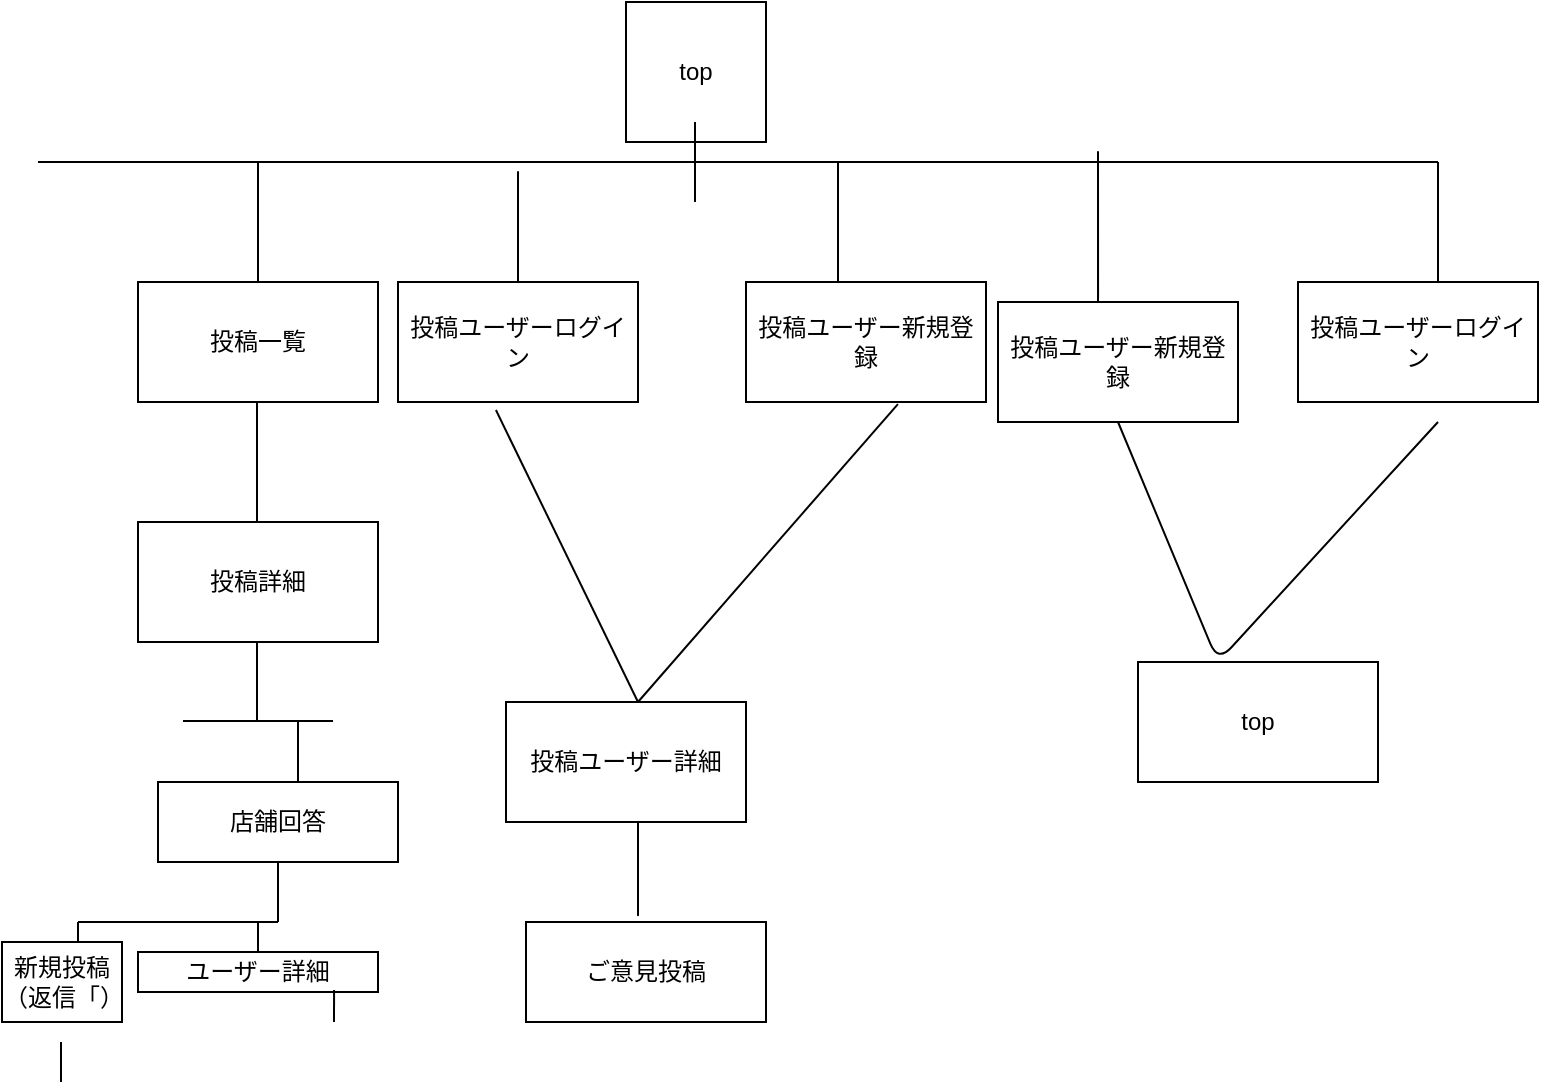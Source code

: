 <mxfile>
    <diagram id="nnvYqWnWb1-tHEEZNbz1" name="ページ1">
        <mxGraphModel dx="942" dy="526" grid="1" gridSize="10" guides="1" tooltips="1" connect="1" arrows="1" fold="1" page="1" pageScale="1" pageWidth="827" pageHeight="1169" math="0" shadow="0">
            <root>
                <mxCell id="0"/>
                <mxCell id="1" parent="0"/>
                <mxCell id="2" value="top" style="whiteSpace=wrap;html=1;aspect=fixed;" vertex="1" parent="1">
                    <mxGeometry x="354" y="20" width="70" height="70" as="geometry"/>
                </mxCell>
                <mxCell id="3" value="" style="endArrow=none;html=1;" edge="1" parent="1">
                    <mxGeometry width="50" height="50" relative="1" as="geometry">
                        <mxPoint x="388.5" y="120" as="sourcePoint"/>
                        <mxPoint x="388.5" y="80" as="targetPoint"/>
                    </mxGeometry>
                </mxCell>
                <mxCell id="4" value="" style="endArrow=none;html=1;" edge="1" parent="1">
                    <mxGeometry width="50" height="50" relative="1" as="geometry">
                        <mxPoint x="60" y="100" as="sourcePoint"/>
                        <mxPoint x="760" y="100" as="targetPoint"/>
                        <Array as="points">
                            <mxPoint x="250" y="100"/>
                        </Array>
                    </mxGeometry>
                </mxCell>
                <mxCell id="5" value="" style="endArrow=none;html=1;" edge="1" parent="1">
                    <mxGeometry width="50" height="50" relative="1" as="geometry">
                        <mxPoint x="300" y="160" as="sourcePoint"/>
                        <mxPoint x="300" y="160" as="targetPoint"/>
                        <Array as="points">
                            <mxPoint x="300" y="100"/>
                        </Array>
                    </mxGeometry>
                </mxCell>
                <mxCell id="6" value="" style="endArrow=none;html=1;" edge="1" parent="1">
                    <mxGeometry width="50" height="50" relative="1" as="geometry">
                        <mxPoint x="460" y="160" as="sourcePoint"/>
                        <mxPoint x="460" y="100" as="targetPoint"/>
                    </mxGeometry>
                </mxCell>
                <mxCell id="7" value="投稿ユーザーログイン" style="rounded=0;whiteSpace=wrap;html=1;" vertex="1" parent="1">
                    <mxGeometry x="240" y="160" width="120" height="60" as="geometry"/>
                </mxCell>
                <mxCell id="8" value="投稿ユーザー新規登録" style="rounded=0;whiteSpace=wrap;html=1;" vertex="1" parent="1">
                    <mxGeometry x="414" y="160" width="120" height="60" as="geometry"/>
                </mxCell>
                <mxCell id="9" value="" style="endArrow=none;html=1;exitX=0.408;exitY=1.067;exitDx=0;exitDy=0;exitPerimeter=0;" edge="1" parent="1" source="7">
                    <mxGeometry width="50" height="50" relative="1" as="geometry">
                        <mxPoint x="290" y="230" as="sourcePoint"/>
                        <mxPoint x="360" y="370" as="targetPoint"/>
                    </mxGeometry>
                </mxCell>
                <mxCell id="10" value="" style="endArrow=none;html=1;entryX=0.633;entryY=1.017;entryDx=0;entryDy=0;entryPerimeter=0;" edge="1" parent="1" target="8">
                    <mxGeometry width="50" height="50" relative="1" as="geometry">
                        <mxPoint x="360" y="370" as="sourcePoint"/>
                        <mxPoint x="670" y="250" as="targetPoint"/>
                    </mxGeometry>
                </mxCell>
                <mxCell id="11" value="投稿ユーザー詳細" style="rounded=0;whiteSpace=wrap;html=1;" vertex="1" parent="1">
                    <mxGeometry x="294" y="370" width="120" height="60" as="geometry"/>
                </mxCell>
                <mxCell id="12" value="" style="endArrow=none;html=1;" edge="1" parent="1">
                    <mxGeometry width="50" height="50" relative="1" as="geometry">
                        <mxPoint x="360" y="470" as="sourcePoint"/>
                        <mxPoint x="360" y="430" as="targetPoint"/>
                        <Array as="points">
                            <mxPoint x="360" y="460"/>
                            <mxPoint x="360" y="480"/>
                        </Array>
                    </mxGeometry>
                </mxCell>
                <mxCell id="13" value="ご意見投稿&lt;br&gt;" style="rounded=0;whiteSpace=wrap;html=1;" vertex="1" parent="1">
                    <mxGeometry x="304" y="480" width="120" height="50" as="geometry"/>
                </mxCell>
                <mxCell id="14" value="" style="endArrow=none;html=1;exitX=0.417;exitY=-0.033;exitDx=0;exitDy=0;exitPerimeter=0;" edge="1" parent="1" source="15">
                    <mxGeometry width="50" height="50" relative="1" as="geometry">
                        <mxPoint x="590" y="170" as="sourcePoint"/>
                        <mxPoint x="590" y="170" as="targetPoint"/>
                        <Array as="points">
                            <mxPoint x="590" y="90"/>
                        </Array>
                    </mxGeometry>
                </mxCell>
                <mxCell id="15" value="投稿ユーザー新規登録" style="rounded=0;whiteSpace=wrap;html=1;" vertex="1" parent="1">
                    <mxGeometry x="540" y="170" width="120" height="60" as="geometry"/>
                </mxCell>
                <mxCell id="16" value="" style="endArrow=none;html=1;" edge="1" parent="1" target="15">
                    <mxGeometry width="50" height="50" relative="1" as="geometry">
                        <mxPoint x="590" y="170" as="sourcePoint"/>
                        <mxPoint x="590" y="170" as="targetPoint"/>
                        <Array as="points"/>
                    </mxGeometry>
                </mxCell>
                <mxCell id="17" value="" style="endArrow=none;html=1;" edge="1" parent="1">
                    <mxGeometry width="50" height="50" relative="1" as="geometry">
                        <mxPoint x="760" y="160" as="sourcePoint"/>
                        <mxPoint x="760" y="100" as="targetPoint"/>
                        <Array as="points"/>
                    </mxGeometry>
                </mxCell>
                <mxCell id="18" value="投稿ユーザーログイン" style="rounded=0;whiteSpace=wrap;html=1;" vertex="1" parent="1">
                    <mxGeometry x="690" y="160" width="120" height="60" as="geometry"/>
                </mxCell>
                <mxCell id="19" value="" style="endArrow=none;html=1;exitX=0.5;exitY=1;exitDx=0;exitDy=0;" edge="1" parent="1" source="15">
                    <mxGeometry width="50" height="50" relative="1" as="geometry">
                        <mxPoint x="620" y="300" as="sourcePoint"/>
                        <mxPoint x="760" y="230" as="targetPoint"/>
                        <Array as="points">
                            <mxPoint x="650" y="350"/>
                        </Array>
                    </mxGeometry>
                </mxCell>
                <mxCell id="20" value="top" style="rounded=0;whiteSpace=wrap;html=1;" vertex="1" parent="1">
                    <mxGeometry x="610" y="350" width="120" height="60" as="geometry"/>
                </mxCell>
                <mxCell id="21" value="" style="endArrow=none;html=1;" edge="1" parent="1">
                    <mxGeometry width="50" height="50" relative="1" as="geometry">
                        <mxPoint x="170" y="100" as="sourcePoint"/>
                        <mxPoint x="170" y="160" as="targetPoint"/>
                        <Array as="points"/>
                    </mxGeometry>
                </mxCell>
                <mxCell id="22" value="投稿一覧" style="rounded=0;whiteSpace=wrap;html=1;" vertex="1" parent="1">
                    <mxGeometry x="110" y="160" width="120" height="60" as="geometry"/>
                </mxCell>
                <mxCell id="23" value="" style="endArrow=none;html=1;" edge="1" parent="1">
                    <mxGeometry width="50" height="50" relative="1" as="geometry">
                        <mxPoint x="169.5" y="280" as="sourcePoint"/>
                        <mxPoint x="169.5" y="220" as="targetPoint"/>
                    </mxGeometry>
                </mxCell>
                <mxCell id="24" value="投稿詳細" style="rounded=0;whiteSpace=wrap;html=1;" vertex="1" parent="1">
                    <mxGeometry x="110" y="280" width="120" height="60" as="geometry"/>
                </mxCell>
                <mxCell id="25" value="" style="endArrow=none;html=1;" edge="1" parent="1">
                    <mxGeometry width="50" height="50" relative="1" as="geometry">
                        <mxPoint x="169.5" y="380" as="sourcePoint"/>
                        <mxPoint x="169.5" y="340" as="targetPoint"/>
                    </mxGeometry>
                </mxCell>
                <mxCell id="26" value="" style="endArrow=none;html=1;" edge="1" parent="1">
                    <mxGeometry width="50" height="50" relative="1" as="geometry">
                        <mxPoint x="132.5" y="379.5" as="sourcePoint"/>
                        <mxPoint x="207.5" y="379.5" as="targetPoint"/>
                        <Array as="points"/>
                    </mxGeometry>
                </mxCell>
                <mxCell id="27" value="" style="endArrow=none;html=1;" edge="1" parent="1" target="28">
                    <mxGeometry width="50" height="50" relative="1" as="geometry">
                        <mxPoint x="180" y="480" as="sourcePoint"/>
                        <mxPoint x="180" y="440" as="targetPoint"/>
                    </mxGeometry>
                </mxCell>
                <mxCell id="28" value="店舗回答" style="rounded=0;whiteSpace=wrap;html=1;" vertex="1" parent="1">
                    <mxGeometry x="120" y="410" width="120" height="40" as="geometry"/>
                </mxCell>
                <mxCell id="29" value="" style="endArrow=none;html=1;" edge="1" parent="1">
                    <mxGeometry width="50" height="50" relative="1" as="geometry">
                        <mxPoint x="190" y="410" as="sourcePoint"/>
                        <mxPoint x="190" y="380" as="targetPoint"/>
                        <Array as="points"/>
                    </mxGeometry>
                </mxCell>
                <mxCell id="30" value="" style="endArrow=none;html=1;" edge="1" parent="1">
                    <mxGeometry width="50" height="50" relative="1" as="geometry">
                        <mxPoint x="80" y="480" as="sourcePoint"/>
                        <mxPoint x="180" y="480" as="targetPoint"/>
                        <Array as="points">
                            <mxPoint x="140" y="480"/>
                        </Array>
                    </mxGeometry>
                </mxCell>
                <mxCell id="31" value="" style="endArrow=none;html=1;" edge="1" parent="1" target="32">
                    <mxGeometry width="50" height="50" relative="1" as="geometry">
                        <mxPoint x="170" y="480" as="sourcePoint"/>
                        <mxPoint x="170" y="500" as="targetPoint"/>
                        <Array as="points"/>
                    </mxGeometry>
                </mxCell>
                <mxCell id="32" value="ユーザー詳細" style="rounded=0;whiteSpace=wrap;html=1;" vertex="1" parent="1">
                    <mxGeometry x="110" y="495" width="120" height="20" as="geometry"/>
                </mxCell>
                <mxCell id="33" value="" style="endArrow=none;html=1;" edge="1" parent="1">
                    <mxGeometry width="50" height="50" relative="1" as="geometry">
                        <mxPoint x="80" y="480" as="sourcePoint"/>
                        <mxPoint x="80" y="500" as="targetPoint"/>
                    </mxGeometry>
                </mxCell>
                <mxCell id="34" value="新規投稿（返信「）" style="rounded=0;whiteSpace=wrap;html=1;" vertex="1" parent="1">
                    <mxGeometry x="42" y="490" width="60" height="40" as="geometry"/>
                </mxCell>
                <mxCell id="35" value="" style="endArrow=none;html=1;" edge="1" parent="1">
                    <mxGeometry width="50" height="50" relative="1" as="geometry">
                        <mxPoint x="71.5" y="540" as="sourcePoint"/>
                        <mxPoint x="71.5" y="560" as="targetPoint"/>
                    </mxGeometry>
                </mxCell>
                <mxCell id="36" value="" style="endArrow=none;html=1;entryX=0.817;entryY=0.95;entryDx=0;entryDy=0;entryPerimeter=0;" edge="1" parent="1" target="32">
                    <mxGeometry width="50" height="50" relative="1" as="geometry">
                        <mxPoint x="208" y="530" as="sourcePoint"/>
                        <mxPoint x="240" y="520" as="targetPoint"/>
                    </mxGeometry>
                </mxCell>
            </root>
        </mxGraphModel>
    </diagram>
    <diagram id="UAAIf2mskjrPJAnJEaJW" name="ページ2">
        <mxGraphModel dx="1480" dy="526" grid="1" gridSize="10" guides="1" tooltips="1" connect="1" arrows="1" fold="1" page="1" pageScale="1" pageWidth="827" pageHeight="1169" math="0" shadow="0">
            <root>
                <mxCell id="6Trcd9WY0uposIlxMlAn-0"/>
                <mxCell id="6Trcd9WY0uposIlxMlAn-1" parent="6Trcd9WY0uposIlxMlAn-0"/>
                <mxCell id="6Trcd9WY0uposIlxMlAn-2" value="Table" style="shape=table;startSize=30;container=1;collapsible=1;childLayout=tableLayout;fixedRows=1;rowLines=0;fontStyle=1;align=center;resizeLast=1;" vertex="1" parent="6Trcd9WY0uposIlxMlAn-1">
                    <mxGeometry x="30" y="20" width="180" height="170" as="geometry"/>
                </mxCell>
                <mxCell id="6Trcd9WY0uposIlxMlAn-3" value="" style="shape=partialRectangle;collapsible=0;dropTarget=0;pointerEvents=0;fillColor=none;top=0;left=0;bottom=1;right=0;points=[[0,0.5],[1,0.5]];portConstraint=eastwest;" vertex="1" parent="6Trcd9WY0uposIlxMlAn-2">
                    <mxGeometry y="30" width="180" height="30" as="geometry"/>
                </mxCell>
                <mxCell id="6Trcd9WY0uposIlxMlAn-4" value="PK" style="shape=partialRectangle;connectable=0;fillColor=none;top=0;left=0;bottom=0;right=0;fontStyle=1;overflow=hidden;" vertex="1" parent="6Trcd9WY0uposIlxMlAn-3">
                    <mxGeometry width="30" height="30" as="geometry"/>
                </mxCell>
                <mxCell id="6Trcd9WY0uposIlxMlAn-5" value="user" style="shape=partialRectangle;connectable=0;fillColor=none;top=0;left=0;bottom=0;right=0;align=left;spacingLeft=6;fontStyle=5;overflow=hidden;" vertex="1" parent="6Trcd9WY0uposIlxMlAn-3">
                    <mxGeometry x="30" width="150" height="30" as="geometry"/>
                </mxCell>
                <mxCell id="6Trcd9WY0uposIlxMlAn-6" value="" style="shape=partialRectangle;collapsible=0;dropTarget=0;pointerEvents=0;fillColor=none;top=0;left=0;bottom=0;right=0;points=[[0,0.5],[1,0.5]];portConstraint=eastwest;" vertex="1" parent="6Trcd9WY0uposIlxMlAn-2">
                    <mxGeometry y="60" width="180" height="30" as="geometry"/>
                </mxCell>
                <mxCell id="6Trcd9WY0uposIlxMlAn-7" value="" style="shape=partialRectangle;connectable=0;fillColor=none;top=0;left=0;bottom=0;right=0;editable=1;overflow=hidden;" vertex="1" parent="6Trcd9WY0uposIlxMlAn-6">
                    <mxGeometry width="30" height="30" as="geometry"/>
                </mxCell>
                <mxCell id="6Trcd9WY0uposIlxMlAn-8" value="name(string)" style="shape=partialRectangle;connectable=0;fillColor=none;top=0;left=0;bottom=0;right=0;align=left;spacingLeft=6;overflow=hidden;" vertex="1" parent="6Trcd9WY0uposIlxMlAn-6">
                    <mxGeometry x="30" width="150" height="30" as="geometry"/>
                </mxCell>
                <mxCell id="6Trcd9WY0uposIlxMlAn-9" value="" style="shape=partialRectangle;collapsible=0;dropTarget=0;pointerEvents=0;fillColor=none;top=0;left=0;bottom=0;right=0;points=[[0,0.5],[1,0.5]];portConstraint=eastwest;" vertex="1" parent="6Trcd9WY0uposIlxMlAn-2">
                    <mxGeometry y="90" width="180" height="30" as="geometry"/>
                </mxCell>
                <mxCell id="6Trcd9WY0uposIlxMlAn-10" value="" style="shape=partialRectangle;connectable=0;fillColor=none;top=0;left=0;bottom=0;right=0;editable=1;overflow=hidden;" vertex="1" parent="6Trcd9WY0uposIlxMlAn-9">
                    <mxGeometry width="30" height="30" as="geometry"/>
                </mxCell>
                <mxCell id="6Trcd9WY0uposIlxMlAn-11" value="nickname(string)" style="shape=partialRectangle;connectable=0;fillColor=none;top=0;left=0;bottom=0;right=0;align=left;spacingLeft=6;overflow=hidden;" vertex="1" parent="6Trcd9WY0uposIlxMlAn-9">
                    <mxGeometry x="30" width="150" height="30" as="geometry"/>
                </mxCell>
                <mxCell id="6Trcd9WY0uposIlxMlAn-12" value="" style="shape=partialRectangle;collapsible=0;dropTarget=0;pointerEvents=0;fillColor=none;top=0;left=0;bottom=0;right=0;points=[[0,0.5],[1,0.5]];portConstraint=eastwest;" vertex="1" parent="6Trcd9WY0uposIlxMlAn-2">
                    <mxGeometry y="120" width="180" height="30" as="geometry"/>
                </mxCell>
                <mxCell id="6Trcd9WY0uposIlxMlAn-13" value="" style="shape=partialRectangle;connectable=0;fillColor=none;top=0;left=0;bottom=0;right=0;editable=1;overflow=hidden;" vertex="1" parent="6Trcd9WY0uposIlxMlAn-12">
                    <mxGeometry width="30" height="30" as="geometry"/>
                </mxCell>
                <mxCell id="6Trcd9WY0uposIlxMlAn-14" value="email(string)" style="shape=partialRectangle;connectable=0;fillColor=none;top=0;left=0;bottom=0;right=0;align=left;spacingLeft=6;overflow=hidden;" vertex="1" parent="6Trcd9WY0uposIlxMlAn-12">
                    <mxGeometry x="30" width="150" height="30" as="geometry"/>
                </mxCell>
                <mxCell id="6Trcd9WY0uposIlxMlAn-15" value="password(string)" style="text;html=1;align=center;verticalAlign=middle;resizable=0;points=[];autosize=1;" vertex="1" parent="6Trcd9WY0uposIlxMlAn-1">
                    <mxGeometry x="60" y="170" width="100" height="20" as="geometry"/>
                </mxCell>
                <mxCell id="6Trcd9WY0uposIlxMlAn-16" value="Table" style="shape=table;startSize=30;container=1;collapsible=1;childLayout=tableLayout;fixedRows=1;rowLines=0;fontStyle=1;align=center;resizeLast=1;" vertex="1" parent="6Trcd9WY0uposIlxMlAn-1">
                    <mxGeometry x="460" y="20" width="230" height="250" as="geometry"/>
                </mxCell>
                <mxCell id="6Trcd9WY0uposIlxMlAn-17" value="" style="shape=partialRectangle;collapsible=0;dropTarget=0;pointerEvents=0;fillColor=none;top=0;left=0;bottom=1;right=0;points=[[0,0.5],[1,0.5]];portConstraint=eastwest;" vertex="1" parent="6Trcd9WY0uposIlxMlAn-16">
                    <mxGeometry y="30" width="230" height="30" as="geometry"/>
                </mxCell>
                <mxCell id="6Trcd9WY0uposIlxMlAn-18" value="PK" style="shape=partialRectangle;connectable=0;fillColor=none;top=0;left=0;bottom=0;right=0;fontStyle=1;overflow=hidden;" vertex="1" parent="6Trcd9WY0uposIlxMlAn-17">
                    <mxGeometry width="30" height="30" as="geometry"/>
                </mxCell>
                <mxCell id="6Trcd9WY0uposIlxMlAn-19" value="comments" style="shape=partialRectangle;connectable=0;fillColor=none;top=0;left=0;bottom=0;right=0;align=left;spacingLeft=6;fontStyle=5;overflow=hidden;" vertex="1" parent="6Trcd9WY0uposIlxMlAn-17">
                    <mxGeometry x="30" width="200" height="30" as="geometry"/>
                </mxCell>
                <mxCell id="6Trcd9WY0uposIlxMlAn-20" value="" style="shape=partialRectangle;collapsible=0;dropTarget=0;pointerEvents=0;fillColor=none;top=0;left=0;bottom=0;right=0;points=[[0,0.5],[1,0.5]];portConstraint=eastwest;" vertex="1" parent="6Trcd9WY0uposIlxMlAn-16">
                    <mxGeometry y="60" width="230" height="30" as="geometry"/>
                </mxCell>
                <mxCell id="6Trcd9WY0uposIlxMlAn-21" value="" style="shape=partialRectangle;connectable=0;fillColor=none;top=0;left=0;bottom=0;right=0;editable=1;overflow=hidden;" vertex="1" parent="6Trcd9WY0uposIlxMlAn-20">
                    <mxGeometry width="30" height="30" as="geometry"/>
                </mxCell>
                <mxCell id="6Trcd9WY0uposIlxMlAn-22" value="post(references)" style="shape=partialRectangle;connectable=0;fillColor=none;top=0;left=0;bottom=0;right=0;align=left;spacingLeft=6;overflow=hidden;" vertex="1" parent="6Trcd9WY0uposIlxMlAn-20">
                    <mxGeometry x="30" width="200" height="30" as="geometry"/>
                </mxCell>
                <mxCell id="6Trcd9WY0uposIlxMlAn-23" value="" style="shape=partialRectangle;collapsible=0;dropTarget=0;pointerEvents=0;fillColor=none;top=0;left=0;bottom=0;right=0;points=[[0,0.5],[1,0.5]];portConstraint=eastwest;" vertex="1" parent="6Trcd9WY0uposIlxMlAn-16">
                    <mxGeometry y="90" width="230" height="30" as="geometry"/>
                </mxCell>
                <mxCell id="6Trcd9WY0uposIlxMlAn-24" value="" style="shape=partialRectangle;connectable=0;fillColor=none;top=0;left=0;bottom=0;right=0;editable=1;overflow=hidden;" vertex="1" parent="6Trcd9WY0uposIlxMlAn-23">
                    <mxGeometry width="30" height="30" as="geometry"/>
                </mxCell>
                <mxCell id="6Trcd9WY0uposIlxMlAn-25" value="" style="shape=partialRectangle;connectable=0;fillColor=none;top=0;left=0;bottom=0;right=0;align=left;spacingLeft=6;overflow=hidden;" vertex="1" parent="6Trcd9WY0uposIlxMlAn-23">
                    <mxGeometry x="30" width="200" height="30" as="geometry"/>
                </mxCell>
                <mxCell id="6Trcd9WY0uposIlxMlAn-26" value="" style="shape=partialRectangle;collapsible=0;dropTarget=0;pointerEvents=0;fillColor=none;top=0;left=0;bottom=0;right=0;points=[[0,0.5],[1,0.5]];portConstraint=eastwest;" vertex="1" parent="6Trcd9WY0uposIlxMlAn-16">
                    <mxGeometry y="120" width="230" height="30" as="geometry"/>
                </mxCell>
                <mxCell id="6Trcd9WY0uposIlxMlAn-27" value="" style="shape=partialRectangle;connectable=0;fillColor=none;top=0;left=0;bottom=0;right=0;editable=1;overflow=hidden;" vertex="1" parent="6Trcd9WY0uposIlxMlAn-26">
                    <mxGeometry width="30" height="30" as="geometry"/>
                </mxCell>
                <mxCell id="6Trcd9WY0uposIlxMlAn-28" value="user(references)" style="shape=partialRectangle;connectable=0;fillColor=none;top=0;left=0;bottom=0;right=0;align=left;spacingLeft=6;overflow=hidden;" vertex="1" parent="6Trcd9WY0uposIlxMlAn-26">
                    <mxGeometry x="30" width="200" height="30" as="geometry"/>
                </mxCell>
                <mxCell id="6Trcd9WY0uposIlxMlAn-29" value="content(text)" style="text;html=1;align=center;verticalAlign=middle;resizable=0;points=[];autosize=1;" vertex="1" parent="6Trcd9WY0uposIlxMlAn-1">
                    <mxGeometry x="500" y="180" width="80" height="20" as="geometry"/>
                </mxCell>
                <mxCell id="6Trcd9WY0uposIlxMlAn-44" value="Table" style="shape=table;startSize=30;container=1;collapsible=1;childLayout=tableLayout;fixedRows=1;rowLines=0;fontStyle=1;align=center;resizeLast=1;" vertex="1" parent="6Trcd9WY0uposIlxMlAn-1">
                    <mxGeometry x="60" y="390" width="190" height="150" as="geometry"/>
                </mxCell>
                <mxCell id="6Trcd9WY0uposIlxMlAn-45" value="" style="shape=partialRectangle;collapsible=0;dropTarget=0;pointerEvents=0;fillColor=none;top=0;left=0;bottom=1;right=0;points=[[0,0.5],[1,0.5]];portConstraint=eastwest;" vertex="1" parent="6Trcd9WY0uposIlxMlAn-44">
                    <mxGeometry y="30" width="190" height="30" as="geometry"/>
                </mxCell>
                <mxCell id="6Trcd9WY0uposIlxMlAn-46" value="PK" style="shape=partialRectangle;connectable=0;fillColor=none;top=0;left=0;bottom=0;right=0;fontStyle=1;overflow=hidden;" vertex="1" parent="6Trcd9WY0uposIlxMlAn-45">
                    <mxGeometry width="30" height="30" as="geometry"/>
                </mxCell>
                <mxCell id="6Trcd9WY0uposIlxMlAn-47" value="likes&#10;" style="shape=partialRectangle;connectable=0;fillColor=none;top=0;left=0;bottom=0;right=0;align=left;spacingLeft=6;fontStyle=5;overflow=hidden;" vertex="1" parent="6Trcd9WY0uposIlxMlAn-45">
                    <mxGeometry x="30" width="160" height="30" as="geometry"/>
                </mxCell>
                <mxCell id="6Trcd9WY0uposIlxMlAn-48" value="" style="shape=partialRectangle;collapsible=0;dropTarget=0;pointerEvents=0;fillColor=none;top=0;left=0;bottom=0;right=0;points=[[0,0.5],[1,0.5]];portConstraint=eastwest;" vertex="1" parent="6Trcd9WY0uposIlxMlAn-44">
                    <mxGeometry y="60" width="190" height="30" as="geometry"/>
                </mxCell>
                <mxCell id="6Trcd9WY0uposIlxMlAn-49" value="" style="shape=partialRectangle;connectable=0;fillColor=none;top=0;left=0;bottom=0;right=0;editable=1;overflow=hidden;" vertex="1" parent="6Trcd9WY0uposIlxMlAn-48">
                    <mxGeometry width="30" height="30" as="geometry"/>
                </mxCell>
                <mxCell id="6Trcd9WY0uposIlxMlAn-50" value="user_id(integer)" style="shape=partialRectangle;connectable=0;fillColor=none;top=0;left=0;bottom=0;right=0;align=left;spacingLeft=6;overflow=hidden;" vertex="1" parent="6Trcd9WY0uposIlxMlAn-48">
                    <mxGeometry x="30" width="160" height="30" as="geometry"/>
                </mxCell>
                <mxCell id="6Trcd9WY0uposIlxMlAn-51" value="" style="shape=partialRectangle;collapsible=0;dropTarget=0;pointerEvents=0;fillColor=none;top=0;left=0;bottom=0;right=0;points=[[0,0.5],[1,0.5]];portConstraint=eastwest;" vertex="1" parent="6Trcd9WY0uposIlxMlAn-44">
                    <mxGeometry y="90" width="190" height="30" as="geometry"/>
                </mxCell>
                <mxCell id="6Trcd9WY0uposIlxMlAn-52" value="" style="shape=partialRectangle;connectable=0;fillColor=none;top=0;left=0;bottom=0;right=0;editable=1;overflow=hidden;" vertex="1" parent="6Trcd9WY0uposIlxMlAn-51">
                    <mxGeometry width="30" height="30" as="geometry"/>
                </mxCell>
                <mxCell id="6Trcd9WY0uposIlxMlAn-53" value="post_id(integer)" style="shape=partialRectangle;connectable=0;fillColor=none;top=0;left=0;bottom=0;right=0;align=left;spacingLeft=6;overflow=hidden;" vertex="1" parent="6Trcd9WY0uposIlxMlAn-51">
                    <mxGeometry x="30" width="160" height="30" as="geometry"/>
                </mxCell>
                <mxCell id="6Trcd9WY0uposIlxMlAn-54" value="" style="shape=partialRectangle;collapsible=0;dropTarget=0;pointerEvents=0;fillColor=none;top=0;left=0;bottom=0;right=0;points=[[0,0.5],[1,0.5]];portConstraint=eastwest;" vertex="1" parent="6Trcd9WY0uposIlxMlAn-44">
                    <mxGeometry y="120" width="190" height="30" as="geometry"/>
                </mxCell>
                <mxCell id="6Trcd9WY0uposIlxMlAn-55" value="" style="shape=partialRectangle;connectable=0;fillColor=none;top=0;left=0;bottom=0;right=0;editable=1;overflow=hidden;" vertex="1" parent="6Trcd9WY0uposIlxMlAn-54">
                    <mxGeometry width="30" height="30" as="geometry"/>
                </mxCell>
                <mxCell id="6Trcd9WY0uposIlxMlAn-56" value="" style="shape=partialRectangle;connectable=0;fillColor=none;top=0;left=0;bottom=0;right=0;align=left;spacingLeft=6;overflow=hidden;" vertex="1" parent="6Trcd9WY0uposIlxMlAn-54">
                    <mxGeometry x="30" width="160" height="30" as="geometry"/>
                </mxCell>
                <mxCell id="6Trcd9WY0uposIlxMlAn-57" value="" style="edgeStyle=entityRelationEdgeStyle;fontSize=12;html=1;endArrow=ERzeroToMany;startArrow=ERzeroToOne;exitX=1;exitY=0.5;exitDx=0;exitDy=0;" edge="1" parent="6Trcd9WY0uposIlxMlAn-1" source="6Trcd9WY0uposIlxMlAn-12">
                    <mxGeometry width="100" height="100" relative="1" as="geometry">
                        <mxPoint x="145" y="210" as="sourcePoint"/>
                        <mxPoint x="60" y="410" as="targetPoint"/>
                    </mxGeometry>
                </mxCell>
                <mxCell id="6Trcd9WY0uposIlxMlAn-58" value="" style="edgeStyle=entityRelationEdgeStyle;fontSize=12;html=1;endArrow=ERzeroToMany;startArrow=ERzeroToOne;exitX=1;exitY=0.5;exitDx=0;exitDy=0;" edge="1" parent="6Trcd9WY0uposIlxMlAn-1" source="6Trcd9WY0uposIlxMlAn-6">
                    <mxGeometry width="100" height="100" relative="1" as="geometry">
                        <mxPoint x="360" y="330" as="sourcePoint"/>
                        <mxPoint x="460" y="230" as="targetPoint"/>
                    </mxGeometry>
                </mxCell>
                <mxCell id="6Trcd9WY0uposIlxMlAn-60" value="" style="edgeStyle=entityRelationEdgeStyle;fontSize=12;html=1;endArrow=ERzeroToMany;startArrow=ERzeroToOne;" edge="1" parent="6Trcd9WY0uposIlxMlAn-1" source="6Trcd9WY0uposIlxMlAn-61">
                    <mxGeometry width="100" height="100" relative="1" as="geometry">
                        <mxPoint x="350" y="350" as="sourcePoint"/>
                        <mxPoint x="460" y="250" as="targetPoint"/>
                    </mxGeometry>
                </mxCell>
                <mxCell id="6Trcd9WY0uposIlxMlAn-61" value="Table" style="shape=table;startSize=30;container=1;collapsible=1;childLayout=tableLayout;fixedRows=1;rowLines=0;fontStyle=1;align=center;resizeLast=1;" vertex="1" parent="6Trcd9WY0uposIlxMlAn-1">
                    <mxGeometry x="330" y="391" width="180" height="189" as="geometry"/>
                </mxCell>
                <mxCell id="6Trcd9WY0uposIlxMlAn-62" value="" style="shape=partialRectangle;collapsible=0;dropTarget=0;pointerEvents=0;fillColor=none;top=0;left=0;bottom=1;right=0;points=[[0,0.5],[1,0.5]];portConstraint=eastwest;" vertex="1" parent="6Trcd9WY0uposIlxMlAn-61">
                    <mxGeometry y="30" width="180" height="30" as="geometry"/>
                </mxCell>
                <mxCell id="6Trcd9WY0uposIlxMlAn-63" value="PK" style="shape=partialRectangle;connectable=0;fillColor=none;top=0;left=0;bottom=0;right=0;fontStyle=1;overflow=hidden;" vertex="1" parent="6Trcd9WY0uposIlxMlAn-62">
                    <mxGeometry width="30" height="30" as="geometry"/>
                </mxCell>
                <mxCell id="6Trcd9WY0uposIlxMlAn-64" value="posts" style="shape=partialRectangle;connectable=0;fillColor=none;top=0;left=0;bottom=0;right=0;align=left;spacingLeft=6;fontStyle=5;overflow=hidden;" vertex="1" parent="6Trcd9WY0uposIlxMlAn-62">
                    <mxGeometry x="30" width="150" height="30" as="geometry"/>
                </mxCell>
                <mxCell id="6Trcd9WY0uposIlxMlAn-65" value="" style="shape=partialRectangle;collapsible=0;dropTarget=0;pointerEvents=0;fillColor=none;top=0;left=0;bottom=0;right=0;points=[[0,0.5],[1,0.5]];portConstraint=eastwest;" vertex="1" parent="6Trcd9WY0uposIlxMlAn-61">
                    <mxGeometry y="60" width="180" height="30" as="geometry"/>
                </mxCell>
                <mxCell id="6Trcd9WY0uposIlxMlAn-66" value="" style="shape=partialRectangle;connectable=0;fillColor=none;top=0;left=0;bottom=0;right=0;editable=1;overflow=hidden;" vertex="1" parent="6Trcd9WY0uposIlxMlAn-65">
                    <mxGeometry width="30" height="30" as="geometry"/>
                </mxCell>
                <mxCell id="6Trcd9WY0uposIlxMlAn-67" value="user(references)" style="shape=partialRectangle;connectable=0;fillColor=none;top=0;left=0;bottom=0;right=0;align=left;spacingLeft=6;overflow=hidden;" vertex="1" parent="6Trcd9WY0uposIlxMlAn-65">
                    <mxGeometry x="30" width="150" height="30" as="geometry"/>
                </mxCell>
                <mxCell id="6Trcd9WY0uposIlxMlAn-68" value="" style="shape=partialRectangle;collapsible=0;dropTarget=0;pointerEvents=0;fillColor=none;top=0;left=0;bottom=0;right=0;points=[[0,0.5],[1,0.5]];portConstraint=eastwest;" vertex="1" parent="6Trcd9WY0uposIlxMlAn-61">
                    <mxGeometry y="90" width="180" height="30" as="geometry"/>
                </mxCell>
                <mxCell id="6Trcd9WY0uposIlxMlAn-69" value="" style="shape=partialRectangle;connectable=0;fillColor=none;top=0;left=0;bottom=0;right=0;editable=1;overflow=hidden;" vertex="1" parent="6Trcd9WY0uposIlxMlAn-68">
                    <mxGeometry width="30" height="30" as="geometry"/>
                </mxCell>
                <mxCell id="6Trcd9WY0uposIlxMlAn-70" value="content(text)" style="shape=partialRectangle;connectable=0;fillColor=none;top=0;left=0;bottom=0;right=0;align=left;spacingLeft=6;overflow=hidden;" vertex="1" parent="6Trcd9WY0uposIlxMlAn-68">
                    <mxGeometry x="30" width="150" height="30" as="geometry"/>
                </mxCell>
                <mxCell id="6Trcd9WY0uposIlxMlAn-71" value="" style="shape=partialRectangle;collapsible=0;dropTarget=0;pointerEvents=0;fillColor=none;top=0;left=0;bottom=0;right=0;points=[[0,0.5],[1,0.5]];portConstraint=eastwest;" vertex="1" parent="6Trcd9WY0uposIlxMlAn-61">
                    <mxGeometry y="120" width="180" height="30" as="geometry"/>
                </mxCell>
                <mxCell id="6Trcd9WY0uposIlxMlAn-72" value="" style="shape=partialRectangle;connectable=0;fillColor=none;top=0;left=0;bottom=0;right=0;editable=1;overflow=hidden;" vertex="1" parent="6Trcd9WY0uposIlxMlAn-71">
                    <mxGeometry width="30" height="30" as="geometry"/>
                </mxCell>
                <mxCell id="6Trcd9WY0uposIlxMlAn-73" value="title(string)" style="shape=partialRectangle;connectable=0;fillColor=none;top=0;left=0;bottom=0;right=0;align=left;spacingLeft=6;overflow=hidden;" vertex="1" parent="6Trcd9WY0uposIlxMlAn-71">
                    <mxGeometry x="30" width="150" height="30" as="geometry"/>
                </mxCell>
                <mxCell id="6Trcd9WY0uposIlxMlAn-74" value="" style="edgeStyle=entityRelationEdgeStyle;fontSize=12;html=1;endArrow=ERzeroToMany;startArrow=ERzeroToOne;exitX=1.017;exitY=0.833;exitDx=0;exitDy=0;exitPerimeter=0;entryX=-0.011;entryY=0.967;entryDx=0;entryDy=0;entryPerimeter=0;" edge="1" parent="6Trcd9WY0uposIlxMlAn-1" source="6Trcd9WY0uposIlxMlAn-9" target="6Trcd9WY0uposIlxMlAn-65">
                    <mxGeometry width="100" height="100" relative="1" as="geometry">
                        <mxPoint x="520" y="485" as="sourcePoint"/>
                        <mxPoint x="460" y="190" as="targetPoint"/>
                    </mxGeometry>
                </mxCell>
                <mxCell id="6Trcd9WY0uposIlxMlAn-76" value="&amp;nbsp; &amp;nbsp; &amp;nbsp; &amp;nbsp;star(integer)" style="text;html=1;align=center;verticalAlign=middle;resizable=0;points=[];autosize=1;" vertex="1" parent="6Trcd9WY0uposIlxMlAn-1">
                    <mxGeometry x="470" y="210" width="100" height="20" as="geometry"/>
                </mxCell>
                <mxCell id="6Trcd9WY0uposIlxMlAn-77" value="image(ActiveStorage)" style="text;html=1;align=center;verticalAlign=middle;resizable=0;points=[];autosize=1;" vertex="1" parent="6Trcd9WY0uposIlxMlAn-1">
                    <mxGeometry x="355" y="550" width="130" height="20" as="geometry"/>
                </mxCell>
            </root>
        </mxGraphModel>
    </diagram>
</mxfile>